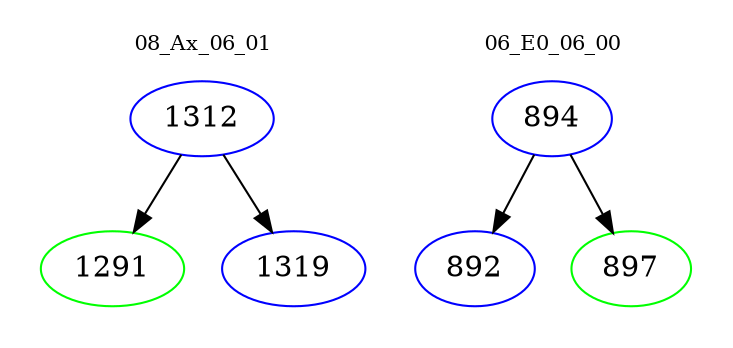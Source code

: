 digraph{
subgraph cluster_0 {
color = white
label = "08_Ax_06_01";
fontsize=10;
T0_1312 [label="1312", color="blue"]
T0_1312 -> T0_1291 [color="black"]
T0_1291 [label="1291", color="green"]
T0_1312 -> T0_1319 [color="black"]
T0_1319 [label="1319", color="blue"]
}
subgraph cluster_1 {
color = white
label = "06_E0_06_00";
fontsize=10;
T1_894 [label="894", color="blue"]
T1_894 -> T1_892 [color="black"]
T1_892 [label="892", color="blue"]
T1_894 -> T1_897 [color="black"]
T1_897 [label="897", color="green"]
}
}
